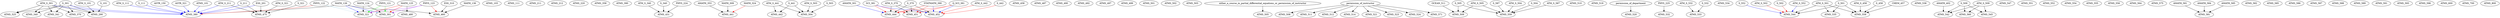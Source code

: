 digraph G {
    ATMS_101;
    ATMS_103;
    ATMS_111;
    ATMS_211;
    ATMS_212;
    ATMS_220;
    edge [color=black];
    ATM_S_101 -> ATMS_290;
    S_101 -> ATMS_290;
    ATM_S_301 -> ATMS_290;
    S_301 -> ATMS_290;
    edge [color=black];
    MATH_124 -> ATMS_301;
    edge [color=red];
    MATH_125 -> ATMS_301;
    edge [color=blue];
    MATH_126 -> ATMS_301;
    edge [color=green];
    PHYS_121 -> ATMS_301;
    edge [color=lightblue];
    PHYS_122 -> ATMS_301;
    edge [color=purple];
    PHYS_123 -> ATMS_301;
    edge [color=black];
    MATH_124 -> ATMS_321;
    edge [color=red];
    MATH_125 -> ATMS_321;
    edge [color=blue];
    MATH_126 -> ATMS_321;
    edge [color=green];
    PHYS_121 -> ATMS_321;
    edge [color=lightblue];
    PHYS_122 -> ATMS_321;
    edge [color=purple];
    PHYS_123 -> ATMS_321;
    edge [color=black];
    ATM_S_301 -> ATMS_340;
    S_301 -> ATMS_340;
    edge [color=black];
    ATM_S_301 -> ATMS_341;
    S_301 -> ATMS_341;
    ATMS_358;
    edge [color=black];
    ATM_S_301 -> ATMS_370;
    S_301 -> ATMS_370;
    edge [color=black];
    MATH_126 -> ATMS_380;
    edge [color=red];
    PHYS_122 -> ATMS_380;
    edge [color=blue];
    ATMS_101 -> ATMS_380;
    ATM_S_111 -> ATMS_380;
    S_111 -> ATMS_380;
    ATM_S_211 -> ATMS_380;
    S_211 -> ATMS_380;
    ATM_S_301 -> ATMS_380;
    S_301 -> ATMS_380;
    ASTR_150 -> ATMS_380;
    ASTR_321 -> ATMS_380;
    ESS_201 -> ATMS_380;
    ATMS_390;
    edge [color=black];
    ATM_S_340 -> ATMS_431;
    S_340 -> ATMS_431;
    PHYS_224 -> ATMS_431;
    edge [color=black];
    AMATH_353 -> ATMS_441;
    MATH_309 -> ATMS_441;
    edge [color=red];
    MATH_324 -> ATMS_441;
    edge [color=black];
    ATM_S_441 -> ATMS_442;
    S_441 -> ATMS_442;
    edge [color=black];
    ATM_S_370 -> ATMS_444;
    S_370 -> ATMS_444;
    edge [color=red];
    STATMATH_390 -> ATMS_444;
    Q_SCI_381 -> ATMS_444;
    SCI_381 -> ATMS_444;
    edge [color=blue];
    AMATH_301 -> ATMS_444;
    edge [color=black];
    ATM_S_370 -> ATMS_451;
    S_370 -> ATMS_451;
    edge [color=red];
    STATMATH_390 -> ATMS_451;
    Q_SCI_381 -> ATMS_451;
    SCI_381 -> ATMS_451;
    edge [color=black];
    ATM_S_370 -> ATMS_452;
    S_370 -> ATMS_452;
    edge [color=red];
    ATM_S_442 -> ATMS_452;
    S_442 -> ATMS_452;
    edge [color=blue];
    STATMATH_390 -> ATMS_452;
    Q_SCI_381 -> ATMS_452;
    SCI_381 -> ATMS_452;
    ATMS_458;
    edge [color=black];
    ESS_310 -> ATMS_460;
    MATH_126 -> ATMS_460;
    MATH_136 -> ATMS_460;
    edge [color=red];
    PHYS_123 -> ATMS_460;
    edge [color=black];
    ESS_201 -> ATMS_475;
    ATM_S_211 -> ATMS_475;
    S_211 -> ATMS_475;
    ATM_S_321 -> ATMS_475;
    S_321 -> ATMS_475;
    edge [color=black];
    MATH_125 -> ATMS_480;
    ATMS_487;
    ATMS_490;
    ATMS_492;
    ATMS_497;
    ATMS_499;
    ATMS_501;
    ATMS_502;
    ATMS_503;
    edge [color=black];
    ATM_S_441 -> ATMS_504;
    S_441 -> ATMS_504;
    ATM_S_503 -> ATMS_504;
    S_503 -> ATMS_504;
    edge [color=black];
    either_a_course_in_partial_differential_equations_or_permission_of_instructor -> ATMS_505;
    edge [color=black];
    permission_of_instructor -> ATMS_508;
    edge [color=black];
    OCEAN_511 -> ATMS_509;
    ATM_S_505 -> ATMS_509;
    S_505 -> ATMS_509;
    ATMS_510;
    edge [color=black];
    permission_of_instructor -> ATMS_511;
    edge [color=black];
    permission_of_instructor -> ATMS_512;
    edge [color=black];
    permission_of_instructor -> ATMS_514;
    ATMS_519;
    edge [color=black];
    permission_of_department -> ATMS_520;
    edge [color=black];
    permission_of_instructor -> ATMS_521;
    edge [color=black];
    permission_of_instructor -> ATMS_523;
    edge [color=black];
    permission_of_instructor -> ATMS_524;
    edge [color=black];
    ATM_S_301 -> ATMS_525;
    S_301 -> ATMS_525;
    edge [color=black];
    PHYS_225 -> ATMS_532;
    edge [color=black];
    ATM_S_532 -> ATMS_533;
    S_532 -> ATMS_533;
    ATMS_534;
    edge [color=black];
    ATM_S_501 -> ATMS_535;
    S_501 -> ATMS_535;
    ATMS_536;
    edge [color=black];
    ATM_S_509 -> ATMS_542;
    S_509 -> ATMS_542;
    AMATH_402 -> ATMS_542;
    edge [color=black];
    ATM_S_501 -> ATMS_544;
    S_501 -> ATMS_544;
    edge [color=red];
    ATM_S_502 -> ATMS_544;
    S_502 -> ATMS_544;
    edge [color=blue];
    ATM_S_552 -> ATMS_544;
    S_552 -> ATMS_544;
    edge [color=black];
    ATM_S_509 -> ATMS_545;
    S_509 -> ATMS_545;
    ATMS_547;
    ATMS_551;
    ATMS_552;
    ATMS_554;
    ATMS_555;
    ATMS_556;
    edge [color=black];
    ATM_S_458 -> ATMS_558;
    S_458 -> ATMS_558;
    ATM_S_501 -> ATMS_558;
    S_501 -> ATMS_558;
    CHEM_457 -> ATMS_558;
    edge [color=black];
    ATM_S_587 -> ATMS_559;
    S_587 -> ATMS_559;
    ATM_S_504 -> ATMS_559;
    S_504 -> ATMS_559;
    ATM_S_505 -> ATMS_559;
    S_505 -> ATMS_559;
    edge [color=black];
    ATM_S_509 -> ATMS_560;
    S_509 -> ATMS_560;
    ATMS_564;
    edge [color=black];
    permission_of_instructor -> ATMS_571;
    ATMS_575;
    edge [color=black];
    AMATH_581 -> ATMS_581;
    AMATH_584 -> ATMS_581;
    AMATH_585 -> ATMS_581;
    ATMS_582;
    ATMS_585;
    ATMS_586;
    ATMS_587;
    ATMS_588;
    ATMS_589;
    ATMS_591;
    ATMS_593;
    ATMS_596;
    ATMS_600;
    ATMS_700;
    ATMS_800;
}

